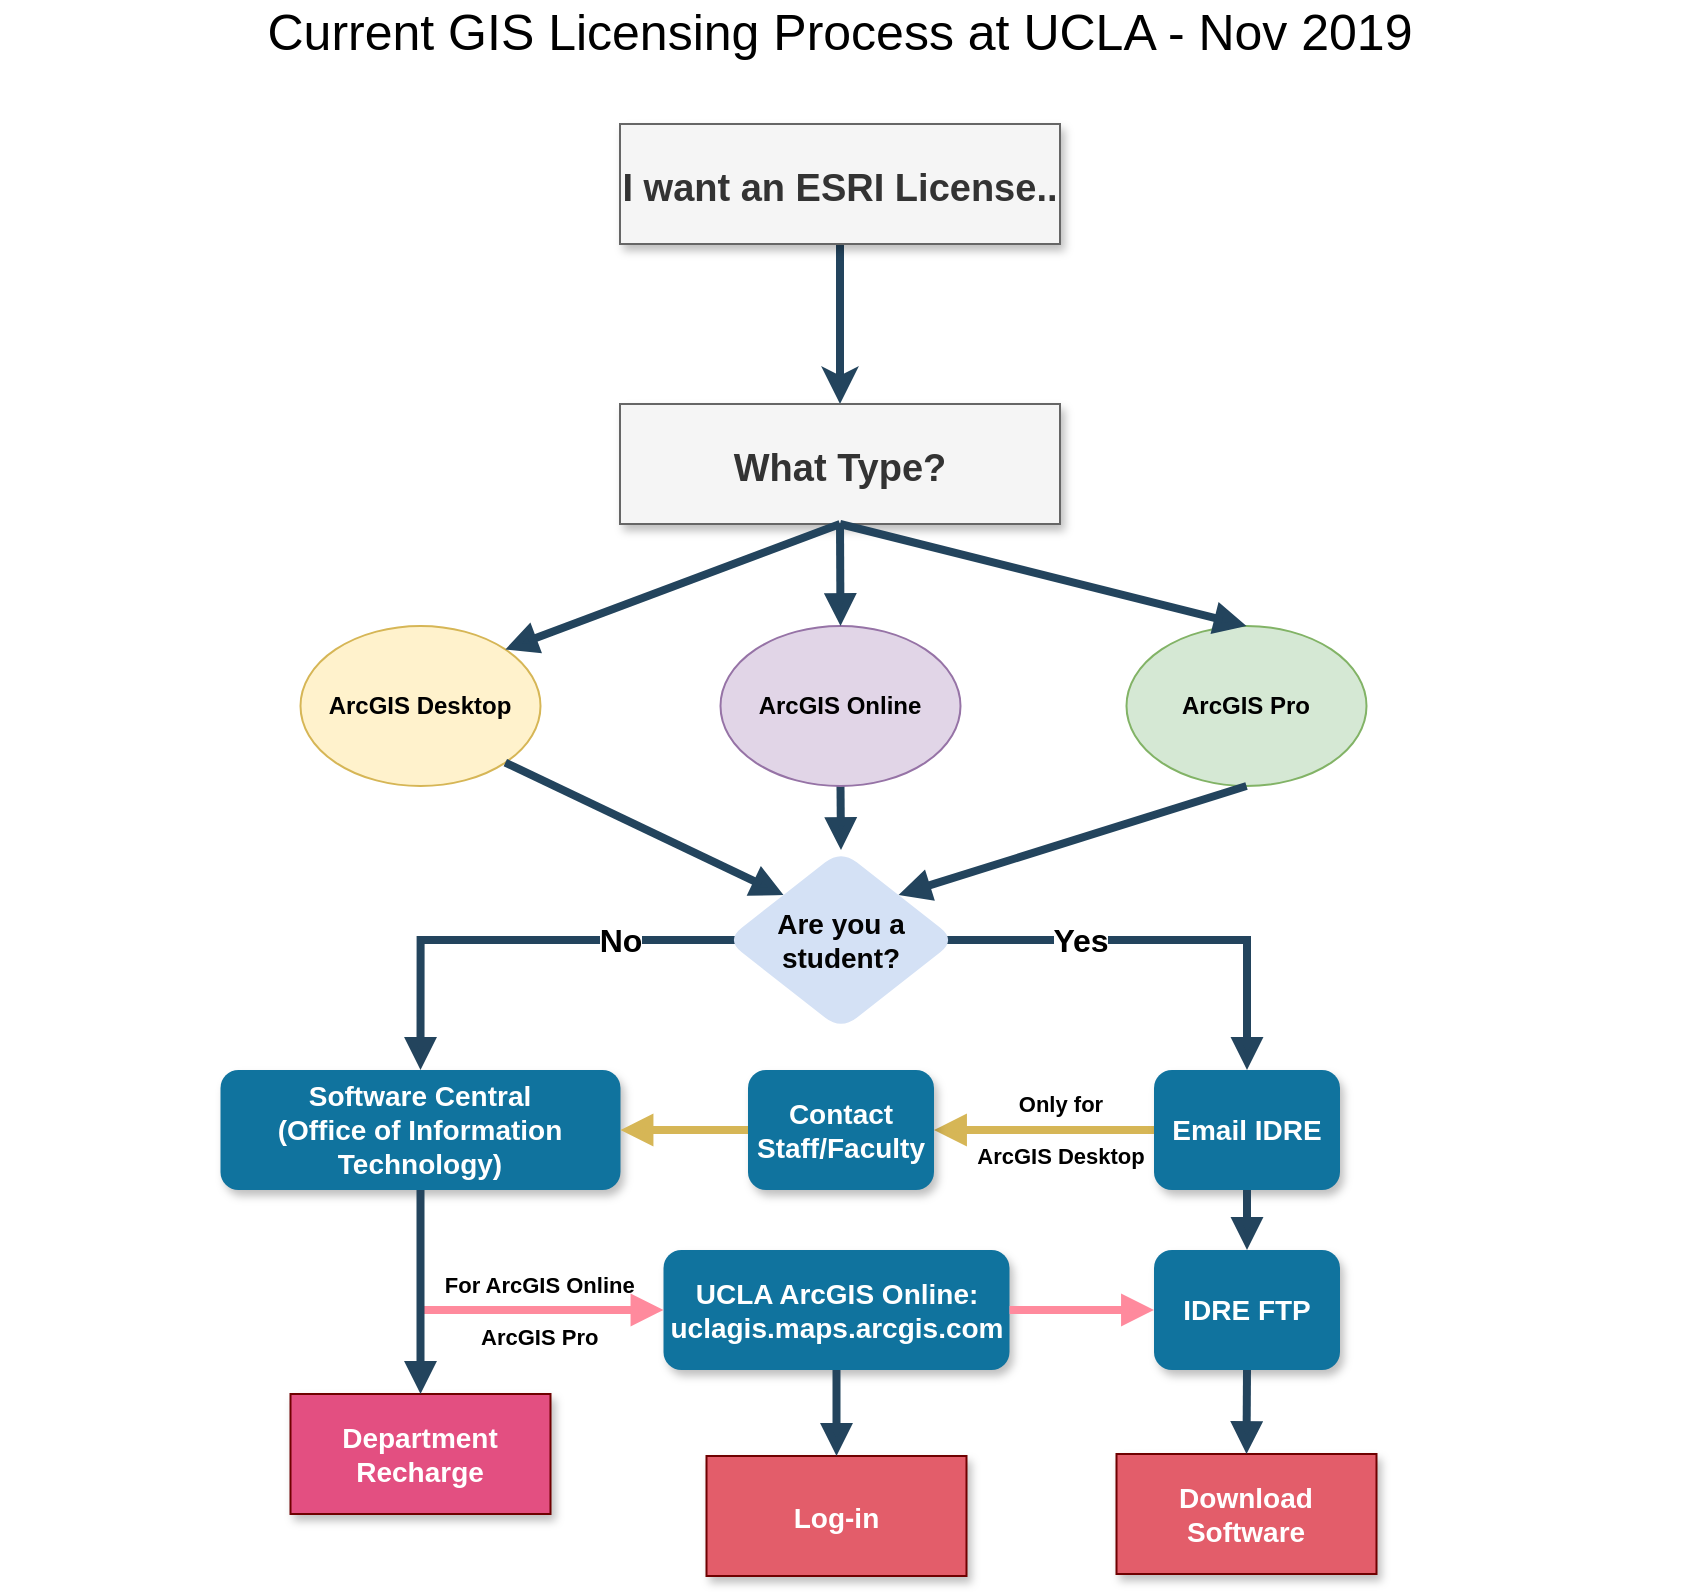 <mxfile version="12.3.6" type="github" pages="1">
  <diagram id="NvCQgJdSBM-2ycp9VXMA" name="Page-1">
    <mxGraphModel dx="1097" dy="671" grid="1" gridSize="10" guides="1" tooltips="1" connect="1" arrows="1" fold="1" page="1" pageScale="1" pageWidth="1400" pageHeight="850" math="0" shadow="0">
      <root>
        <mxCell id="0"/>
        <mxCell id="1" parent="0"/>
        <mxCell id="OlXNlt9vMctowWqhXaBs-2" value="Current GIS Licensing Process at UCLA - Nov 2019" style="text;html=1;align=center;verticalAlign=middle;whiteSpace=wrap;rounded=0;fontSize=25;fillColor=#ffffff;" parent="1" vertex="1">
          <mxGeometry x="280" y="50" width="840" height="20" as="geometry"/>
        </mxCell>
        <mxCell id="OlXNlt9vMctowWqhXaBs-3" value="Software Central&#xa;(Office of Information Technology)" style="rounded=1;fillColor=#10739E;strokeColor=none;shadow=1;gradientColor=none;fontStyle=1;fontColor=#FFFFFF;fontSize=14;verticalAlign=middle;whiteSpace=wrap;" parent="1" vertex="1">
          <mxGeometry x="390.25" y="580" width="200" height="60" as="geometry"/>
        </mxCell>
        <mxCell id="OlXNlt9vMctowWqhXaBs-4" value="ArcGIS Pro" style="ellipse;whiteSpace=wrap;html=1;rounded=0;shadow=0;align=center;fillColor=#d5e8d4;strokeColor=#82b366;fontStyle=1" parent="1" vertex="1">
          <mxGeometry x="843.25" y="358" width="120" height="80" as="geometry"/>
        </mxCell>
        <mxCell id="OlXNlt9vMctowWqhXaBs-5" value="ArcGIS Desktop" style="ellipse;whiteSpace=wrap;html=1;rounded=0;shadow=0;align=center;fillColor=#fff2cc;strokeColor=#d6b656;fontStyle=1" parent="1" vertex="1">
          <mxGeometry x="430.25" y="358" width="120" height="80" as="geometry"/>
        </mxCell>
        <mxCell id="OlXNlt9vMctowWqhXaBs-36" style="rounded=0;orthogonalLoop=1;jettySize=auto;html=1;fontSize=12;fontStyle=1;strokeColor=#23445D;strokeWidth=4;endFill=1;endArrow=block;entryX=0.5;entryY=0;entryDx=0;entryDy=0;exitX=0.5;exitY=1;exitDx=0;exitDy=0;" parent="1" source="OlXNlt9vMctowWqhXaBs-6" target="WTA2DejnojP7PEgxWPWl-4" edge="1">
          <mxGeometry relative="1" as="geometry"/>
        </mxCell>
        <mxCell id="OlXNlt9vMctowWqhXaBs-6" value="&lt;div&gt;ArcGIS Online&lt;/div&gt;" style="ellipse;whiteSpace=wrap;html=1;rounded=0;shadow=0;align=center;fillColor=#e1d5e7;strokeColor=#9673a6;fontStyle=1" parent="1" vertex="1">
          <mxGeometry x="640.25" y="358" width="120" height="80" as="geometry"/>
        </mxCell>
        <mxCell id="OlXNlt9vMctowWqhXaBs-54" value="" style="edgeStyle=none;rounded=0;orthogonalLoop=1;jettySize=auto;html=1;fontSize=12;fontStyle=1;strokeColor=#23445D;strokeWidth=4;endFill=0;endArrow=none;startArrow=classic;startFill=1;" parent="1" source="OlXNlt9vMctowWqhXaBs-7" target="OlXNlt9vMctowWqhXaBs-53" edge="1">
          <mxGeometry relative="1" as="geometry"/>
        </mxCell>
        <mxCell id="OlXNlt9vMctowWqhXaBs-7" value="What Type?" style="rounded=0;fillColor=#f5f5f5;strokeColor=#666666;shadow=1;fontStyle=1;fontColor=#333333;fontSize=19;" parent="1" vertex="1">
          <mxGeometry x="590" y="247" width="220" height="60" as="geometry"/>
        </mxCell>
        <mxCell id="OlXNlt9vMctowWqhXaBs-53" value="I want an ESRI License.." style="rounded=0;fillColor=#f5f5f5;strokeColor=#666666;shadow=1;fontStyle=1;fontColor=#333333;fontSize=19;" parent="1" vertex="1">
          <mxGeometry x="590" y="107" width="220" height="60" as="geometry"/>
        </mxCell>
        <mxCell id="OlXNlt9vMctowWqhXaBs-8" value="Department Recharge" style="rounded=0;fillColor=#E34F81;strokeColor=#6F0000;shadow=1;fontStyle=1;fontSize=14;fontColor=#ffffff;whiteSpace=wrap;gradientColor=none;" parent="1" vertex="1">
          <mxGeometry x="425.25" y="742" width="130" height="60" as="geometry"/>
        </mxCell>
        <mxCell id="OlXNlt9vMctowWqhXaBs-16" value="IDRE FTP" style="rounded=1;fillColor=#10739E;strokeColor=none;shadow=1;gradientColor=none;fontStyle=1;fontColor=#FFFFFF;fontSize=14;verticalAlign=middle;whiteSpace=wrap;" parent="1" vertex="1">
          <mxGeometry x="857" y="670" width="93" height="60" as="geometry"/>
        </mxCell>
        <mxCell id="OlXNlt9vMctowWqhXaBs-17" value="UCLA ArcGIS Online:&#xa;uclagis.maps.arcgis.com" style="rounded=1;fillColor=#10739E;strokeColor=none;shadow=1;gradientColor=none;fontStyle=1;fontColor=#FFFFFF;fontSize=14;verticalAlign=middle;whiteSpace=wrap;" parent="1" vertex="1">
          <mxGeometry x="611.75" y="670" width="173" height="60" as="geometry"/>
        </mxCell>
        <mxCell id="OlXNlt9vMctowWqhXaBs-22" value="" style="elbow=vertical;strokeWidth=4;endArrow=block;endFill=1;fontStyle=1;strokeColor=#23445D;fontSize=12;rounded=0;exitX=1;exitY=1;exitDx=0;exitDy=0;entryX=0;entryY=0;entryDx=0;entryDy=0;" parent="1" source="OlXNlt9vMctowWqhXaBs-5" target="WTA2DejnojP7PEgxWPWl-4" edge="1">
          <mxGeometry x="2.5" y="152" width="100" height="100" as="geometry">
            <mxPoint x="919.167" y="502.333" as="sourcePoint"/>
            <mxPoint x="942.5" y="632" as="targetPoint"/>
            <mxPoint y="-30" as="offset"/>
          </mxGeometry>
        </mxCell>
        <mxCell id="OlXNlt9vMctowWqhXaBs-29" value="" style="elbow=vertical;strokeWidth=4;endArrow=block;endFill=1;fontStyle=1;strokeColor=#23445D;fontSize=12;rounded=0;exitX=0.5;exitY=1;exitDx=0;exitDy=0;entryX=1;entryY=0;entryDx=0;entryDy=0;" parent="1" source="OlXNlt9vMctowWqhXaBs-7" target="OlXNlt9vMctowWqhXaBs-5" edge="1">
          <mxGeometry x="-216.5" y="252" width="100" height="100" as="geometry">
            <mxPoint x="962.5" y="552" as="sourcePoint"/>
            <mxPoint x="929" y="572" as="targetPoint"/>
            <mxPoint x="18" y="-37" as="offset"/>
          </mxGeometry>
        </mxCell>
        <mxCell id="OlXNlt9vMctowWqhXaBs-30" value="" style="elbow=vertical;strokeWidth=4;endArrow=block;endFill=1;fontStyle=1;strokeColor=#23445D;fontSize=12;rounded=0;exitX=0.5;exitY=1;exitDx=0;exitDy=0;entryX=0.5;entryY=0;entryDx=0;entryDy=0;" parent="1" source="OlXNlt9vMctowWqhXaBs-7" target="OlXNlt9vMctowWqhXaBs-6" edge="1">
          <mxGeometry x="-206.5" y="262" width="100" height="100" as="geometry">
            <mxPoint x="972.5" y="562" as="sourcePoint"/>
            <mxPoint x="939" y="582" as="targetPoint"/>
            <mxPoint x="18" y="-37" as="offset"/>
          </mxGeometry>
        </mxCell>
        <mxCell id="OlXNlt9vMctowWqhXaBs-31" value="" style="elbow=vertical;strokeWidth=4;endArrow=block;endFill=1;fontStyle=1;strokeColor=#23445D;fontSize=12;rounded=0;exitX=0.5;exitY=1;exitDx=0;exitDy=0;entryX=0.5;entryY=0;entryDx=0;entryDy=0;" parent="1" source="OlXNlt9vMctowWqhXaBs-7" target="OlXNlt9vMctowWqhXaBs-4" edge="1">
          <mxGeometry x="-196.5" y="272" width="100" height="100" as="geometry">
            <mxPoint x="982.5" y="572" as="sourcePoint"/>
            <mxPoint x="949" y="592" as="targetPoint"/>
            <mxPoint x="18" y="-37" as="offset"/>
          </mxGeometry>
        </mxCell>
        <mxCell id="OlXNlt9vMctowWqhXaBs-50" value="Log-in" style="rounded=0;fillColor=#E35D6A;strokeColor=#6F0000;shadow=1;fontStyle=1;fontSize=14;fontColor=#ffffff;" parent="1" vertex="1">
          <mxGeometry x="633.25" y="773" width="130" height="60" as="geometry"/>
        </mxCell>
        <mxCell id="OlXNlt9vMctowWqhXaBs-51" value="Download Software" style="rounded=0;fillColor=#E35D6A;strokeColor=#6F0000;shadow=1;fontStyle=1;fontSize=14;fontColor=#ffffff;whiteSpace=wrap;" parent="1" vertex="1">
          <mxGeometry x="838.25" y="772" width="130" height="60" as="geometry"/>
        </mxCell>
        <mxCell id="OlXNlt9vMctowWqhXaBs-52" value="" style="group" parent="1" vertex="1" connectable="0">
          <mxGeometry x="648" y="758" width="360" height="28" as="geometry"/>
        </mxCell>
        <mxCell id="OlXNlt9vMctowWqhXaBs-47" style="rounded=0;orthogonalLoop=1;jettySize=auto;html=1;fontSize=12;fontStyle=1;strokeColor=#23445D;strokeWidth=4;endFill=1;endArrow=block;exitX=0.5;exitY=1;exitDx=0;exitDy=0;entryX=0.5;entryY=0;entryDx=0;entryDy=0;" parent="OlXNlt9vMctowWqhXaBs-52" source="OlXNlt9vMctowWqhXaBs-17" target="OlXNlt9vMctowWqhXaBs-50" edge="1">
          <mxGeometry relative="1" as="geometry">
            <mxPoint x="60.588" y="-125.002" as="sourcePoint"/>
            <mxPoint x="50" y="145" as="targetPoint"/>
          </mxGeometry>
        </mxCell>
        <mxCell id="OlXNlt9vMctowWqhXaBs-48" style="rounded=0;orthogonalLoop=1;jettySize=auto;html=1;fontSize=12;fontStyle=1;strokeColor=#23445D;strokeWidth=4;endFill=1;endArrow=block;exitX=0.5;exitY=1;exitDx=0;exitDy=0;entryX=0.5;entryY=0;entryDx=0;entryDy=0;" parent="OlXNlt9vMctowWqhXaBs-52" source="OlXNlt9vMctowWqhXaBs-16" target="OlXNlt9vMctowWqhXaBs-51" edge="1">
          <mxGeometry relative="1" as="geometry">
            <mxPoint x="133.5" y="54" as="sourcePoint"/>
            <mxPoint x="373.5" y="144" as="targetPoint"/>
          </mxGeometry>
        </mxCell>
        <mxCell id="WTA2DejnojP7PEgxWPWl-1" style="rounded=0;orthogonalLoop=1;jettySize=auto;html=1;exitX=0.5;exitY=1;exitDx=0;exitDy=0;fontSize=12;fontStyle=1;strokeColor=#23445D;strokeWidth=4;endFill=1;endArrow=block;entryX=1;entryY=0;entryDx=0;entryDy=0;" parent="1" source="OlXNlt9vMctowWqhXaBs-4" target="WTA2DejnojP7PEgxWPWl-4" edge="1">
          <mxGeometry relative="1" as="geometry">
            <mxPoint x="903" y="452" as="sourcePoint"/>
            <mxPoint x="820" y="472" as="targetPoint"/>
          </mxGeometry>
        </mxCell>
        <mxCell id="WTA2DejnojP7PEgxWPWl-2" value="Yes" style="edgeStyle=orthogonalEdgeStyle;rounded=0;orthogonalLoop=1;jettySize=auto;html=1;fontSize=16;fontStyle=1;strokeColor=#23445D;strokeWidth=4;endFill=1;endArrow=block;entryX=0.5;entryY=0;entryDx=0;entryDy=0;exitX=0;exitY=0.5;exitDx=0;exitDy=0;verticalAlign=middle;labelBackgroundColor=#ffffff;spacing=3;" parent="1" source="WTA2DejnojP7PEgxWPWl-4" target="WTA2DejnojP7PEgxWPWl-3" edge="1">
          <mxGeometry x="0.087" relative="1" as="geometry">
            <mxPoint x="930" y="500" as="sourcePoint"/>
            <mxPoint x="790" y="640" as="targetPoint"/>
            <Array as="points">
              <mxPoint x="903" y="515"/>
            </Array>
            <mxPoint as="offset"/>
          </mxGeometry>
        </mxCell>
        <mxCell id="WTA2DejnojP7PEgxWPWl-17" value="Only for&lt;br&gt;&lt;br&gt;ArcGIS Desktop" style="edgeStyle=orthogonalEdgeStyle;rounded=0;orthogonalLoop=1;jettySize=auto;html=1;labelBackgroundColor=none;fontSize=11;fontStyle=1;strokeColor=#d6b656;strokeWidth=4;endFill=1;endArrow=block;fillColor=#fff2cc;" parent="1" source="WTA2DejnojP7PEgxWPWl-3" target="WTA2DejnojP7PEgxWPWl-16" edge="1">
          <mxGeometry x="-0.145" relative="1" as="geometry">
            <mxPoint as="offset"/>
          </mxGeometry>
        </mxCell>
        <mxCell id="WTA2DejnojP7PEgxWPWl-3" value="Email IDRE" style="rounded=1;fillColor=#10739E;strokeColor=none;shadow=1;gradientColor=none;fontStyle=1;fontColor=#FFFFFF;fontSize=14;verticalAlign=middle;whiteSpace=wrap;" parent="1" vertex="1">
          <mxGeometry x="857" y="580" width="93" height="60" as="geometry"/>
        </mxCell>
        <mxCell id="WTA2DejnojP7PEgxWPWl-16" value="Contact Staff/Faculty" style="rounded=1;fillColor=#10739E;strokeColor=none;shadow=1;gradientColor=none;fontStyle=1;fontColor=#FFFFFF;fontSize=14;verticalAlign=middle;whiteSpace=wrap;" parent="1" vertex="1">
          <mxGeometry x="654" y="580" width="93" height="60" as="geometry"/>
        </mxCell>
        <mxCell id="WTA2DejnojP7PEgxWPWl-7" value="No" style="rounded=0;orthogonalLoop=1;jettySize=auto;html=1;fontSize=16;fontStyle=1;strokeColor=#23445D;strokeWidth=4;endFill=1;endArrow=block;entryX=0.5;entryY=0;entryDx=0;entryDy=0;edgeStyle=orthogonalEdgeStyle;exitX=0;exitY=0.5;exitDx=0;exitDy=0;" parent="1" source="WTA2DejnojP7PEgxWPWl-4" target="OlXNlt9vMctowWqhXaBs-3" edge="1">
          <mxGeometry x="-0.507" relative="1" as="geometry">
            <mxPoint x="650" y="528" as="sourcePoint"/>
            <mxPoint x="490" y="530" as="targetPoint"/>
            <mxPoint as="offset"/>
          </mxGeometry>
        </mxCell>
        <mxCell id="WTA2DejnojP7PEgxWPWl-4" value="&lt;font color=&quot;#030303&quot;&gt;Are you a student?&lt;/font&gt;" style="rhombus;whiteSpace=wrap;html=1;rounded=1;shadow=0;fontSize=14;fontColor=#FFFFFF;fontStyle=1;strokeColor=none;fillColor=#D4E1F5;gradientColor=none;" parent="1" vertex="1">
          <mxGeometry x="643" y="470" width="115" height="90" as="geometry"/>
        </mxCell>
        <mxCell id="WTA2DejnojP7PEgxWPWl-15" value="For ArcGIS Online&#xa;&#xa;ArcGIS Pro" style="elbow=vertical;strokeWidth=4;endArrow=block;endFill=1;fontStyle=1;strokeColor=#FF8A9D;fontSize=11;rounded=0;entryX=0;entryY=0.5;entryDx=0;entryDy=0;labelBackgroundColor=none;fillColor=#f8cecc;" parent="1" target="OlXNlt9vMctowWqhXaBs-17" edge="1">
          <mxGeometry width="100" height="100" as="geometry">
            <mxPoint x="490" y="700" as="sourcePoint"/>
            <mxPoint x="681.25" y="518.75" as="targetPoint"/>
            <mxPoint x="-1" as="offset"/>
          </mxGeometry>
        </mxCell>
        <mxCell id="WTA2DejnojP7PEgxWPWl-18" value="" style="edgeStyle=orthogonalEdgeStyle;rounded=0;orthogonalLoop=1;jettySize=auto;html=1;labelBackgroundColor=#ffffff;fontSize=12;exitX=0;exitY=0.5;exitDx=0;exitDy=0;entryX=1;entryY=0.5;entryDx=0;entryDy=0;fontStyle=1;strokeColor=#d6b656;strokeWidth=4;endFill=1;endArrow=block;fillColor=#fff2cc;" parent="1" source="WTA2DejnojP7PEgxWPWl-16" target="OlXNlt9vMctowWqhXaBs-3" edge="1">
          <mxGeometry relative="1" as="geometry">
            <mxPoint x="867" y="620" as="sourcePoint"/>
            <mxPoint x="757.0" y="620" as="targetPoint"/>
          </mxGeometry>
        </mxCell>
        <mxCell id="WTA2DejnojP7PEgxWPWl-19" value="" style="elbow=vertical;strokeWidth=4;endArrow=block;endFill=1;fontStyle=1;strokeColor=#FF8A9D;fontSize=12;rounded=0;exitX=1;exitY=0.5;exitDx=0;exitDy=0;entryX=0;entryY=0.5;entryDx=0;entryDy=0;fillColor=#f8cecc;" parent="1" source="OlXNlt9vMctowWqhXaBs-17" target="OlXNlt9vMctowWqhXaBs-16" edge="1">
          <mxGeometry x="-186.5" y="282" width="100" height="100" as="geometry">
            <mxPoint x="710" y="317.0" as="sourcePoint"/>
            <mxPoint x="913.25" y="368" as="targetPoint"/>
            <mxPoint x="18" y="-37" as="offset"/>
          </mxGeometry>
        </mxCell>
        <mxCell id="WTA2DejnojP7PEgxWPWl-21" style="rounded=0;orthogonalLoop=1;jettySize=auto;html=1;fontSize=12;fontStyle=1;strokeColor=#23445D;strokeWidth=4;endFill=1;endArrow=block;exitX=0.5;exitY=1;exitDx=0;exitDy=0;" parent="1" source="WTA2DejnojP7PEgxWPWl-3" target="OlXNlt9vMctowWqhXaBs-16" edge="1">
          <mxGeometry relative="1" as="geometry">
            <mxPoint x="900" y="660" as="sourcePoint"/>
            <mxPoint x="739.25" y="502.5" as="targetPoint"/>
          </mxGeometry>
        </mxCell>
        <mxCell id="OlXNlt9vMctowWqhXaBs-38" value="" style="elbow=vertical;strokeWidth=4;endArrow=block;endFill=1;fontStyle=1;strokeColor=#23445D;fontSize=12;rounded=0;exitX=0.5;exitY=1;exitDx=0;exitDy=0;entryX=0.5;entryY=0;entryDx=0;entryDy=0;" parent="1" source="OlXNlt9vMctowWqhXaBs-3" target="OlXNlt9vMctowWqhXaBs-8" edge="1">
          <mxGeometry x="-216.5" y="262" width="100" height="100" as="geometry">
            <mxPoint x="483.5" y="482" as="sourcePoint"/>
            <mxPoint x="483.5" y="602" as="targetPoint"/>
            <mxPoint x="18" y="-37" as="offset"/>
          </mxGeometry>
        </mxCell>
      </root>
    </mxGraphModel>
  </diagram>
</mxfile>
